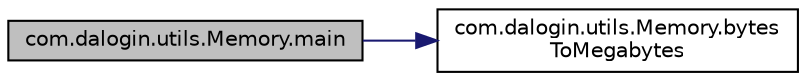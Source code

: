 digraph "com.dalogin.utils.Memory.main"
{
  edge [fontname="Helvetica",fontsize="10",labelfontname="Helvetica",labelfontsize="10"];
  node [fontname="Helvetica",fontsize="10",shape=record];
  rankdir="LR";
  Node3 [label="com.dalogin.utils.Memory.main",height=0.2,width=0.4,color="black", fillcolor="grey75", style="filled", fontcolor="black"];
  Node3 -> Node4 [color="midnightblue",fontsize="10",style="solid"];
  Node4 [label="com.dalogin.utils.Memory.bytes\lToMegabytes",height=0.2,width=0.4,color="black", fillcolor="white", style="filled",URL="$classcom_1_1dalogin_1_1utils_1_1_memory.html#a8d329f13031034168f6dc9a233e38d63"];
}
